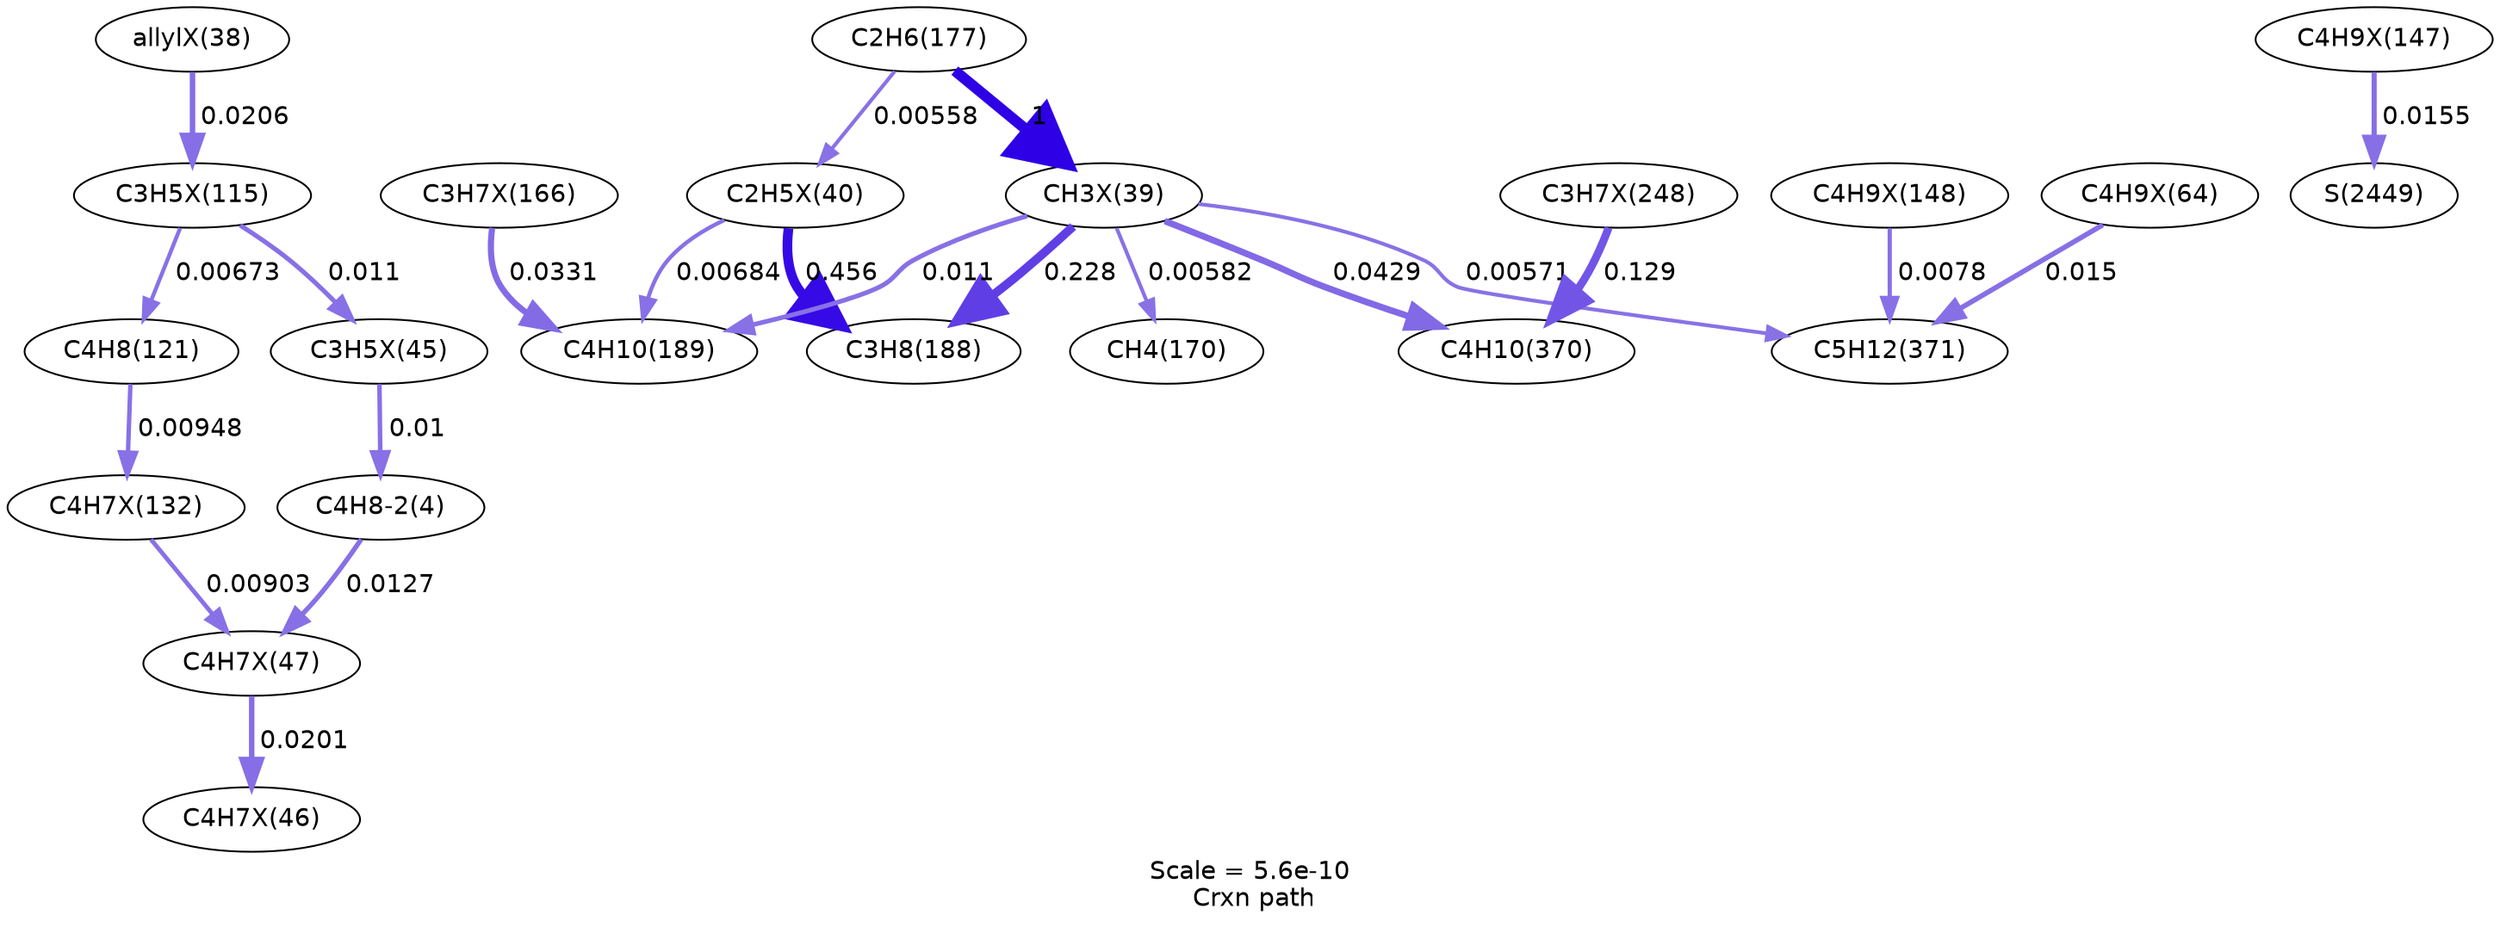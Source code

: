digraph reaction_paths {
center=1;
s145 -> s11[fontname="Helvetica", style="setlinewidth(2.22)", arrowsize=1.11, color="0.7, 0.507, 0.9"
, label=" 0.00673"];
s11 -> s147[fontname="Helvetica", style="setlinewidth(2.48)", arrowsize=1.24, color="0.7, 0.509, 0.9"
, label=" 0.00948"];
s16 -> s131[fontname="Helvetica", style="setlinewidth(2.08)", arrowsize=1.04, color="0.7, 0.506, 0.9"
, label=" 0.00558"];
s131 -> s19[fontname="Helvetica", style="setlinewidth(5.41)", arrowsize=2.7, color="0.7, 0.956, 0.9"
, label=" 0.456"];
s131 -> s20[fontname="Helvetica", style="setlinewidth(2.24)", arrowsize=1.12, color="0.7, 0.507, 0.9"
, label=" 0.00684"];
s16 -> s130[fontname="Helvetica", style="setlinewidth(6)", arrowsize=3, color="0.7, 1.5, 0.9"
, label=" 1"];
s130 -> s12[fontname="Helvetica", style="setlinewidth(2.11)", arrowsize=1.06, color="0.7, 0.506, 0.9"
, label=" 0.00582"];
s130 -> s19[fontname="Helvetica", style="setlinewidth(4.88)", arrowsize=2.44, color="0.7, 0.728, 0.9"
, label=" 0.228"];
s130 -> s26[fontname="Helvetica", style="setlinewidth(3.62)", arrowsize=1.81, color="0.7, 0.543, 0.9"
, label=" 0.0429"];
s130 -> s20[fontname="Helvetica", style="setlinewidth(2.6)", arrowsize=1.3, color="0.7, 0.511, 0.9"
, label=" 0.011"];
s130 -> s27[fontname="Helvetica", style="setlinewidth(2.1)", arrowsize=1.05, color="0.7, 0.506, 0.9"
, label=" 0.00571"];
s129 -> s145[fontname="Helvetica", style="setlinewidth(3.07)", arrowsize=1.53, color="0.7, 0.521, 0.9"
, label=" 0.0206"];
s145 -> s136[fontname="Helvetica", style="setlinewidth(2.59)", arrowsize=1.3, color="0.7, 0.511, 0.9"
, label=" 0.011"];
s136 -> s7[fontname="Helvetica", style="setlinewidth(2.52)", arrowsize=1.26, color="0.7, 0.51, 0.9"
, label=" 0.01"];
s7 -> s138[fontname="Helvetica", style="setlinewidth(2.7)", arrowsize=1.35, color="0.7, 0.513, 0.9"
, label=" 0.0127"];
s147 -> s138[fontname="Helvetica", style="setlinewidth(2.45)", arrowsize=1.22, color="0.7, 0.509, 0.9"
, label=" 0.00903"];
s138 -> s137[fontname="Helvetica", style="setlinewidth(3.05)", arrowsize=1.53, color="0.7, 0.52, 0.9"
, label=" 0.0201"];
s151 -> s20[fontname="Helvetica", style="setlinewidth(3.43)", arrowsize=1.71, color="0.7, 0.533, 0.9"
, label=" 0.0331"];
s162 -> s26[fontname="Helvetica", style="setlinewidth(4.45)", arrowsize=2.23, color="0.7, 0.629, 0.9"
, label=" 0.129"];
s139 -> s27[fontname="Helvetica", style="setlinewidth(2.83)", arrowsize=1.42, color="0.7, 0.515, 0.9"
, label=" 0.015"];
s149 -> s27[fontname="Helvetica", style="setlinewidth(2.34)", arrowsize=1.17, color="0.7, 0.508, 0.9"
, label=" 0.0078"];
s148 -> s64[fontname="Helvetica", style="setlinewidth(2.85)", arrowsize=1.43, color="0.7, 0.516, 0.9"
, label=" 0.0155"];
s7 [ fontname="Helvetica", label="C4H8-2(4)"];
s11 [ fontname="Helvetica", label="C4H8(121)"];
s12 [ fontname="Helvetica", label="CH4(170)"];
s16 [ fontname="Helvetica", label="C2H6(177)"];
s19 [ fontname="Helvetica", label="C3H8(188)"];
s20 [ fontname="Helvetica", label="C4H10(189)"];
s26 [ fontname="Helvetica", label="C4H10(370)"];
s27 [ fontname="Helvetica", label="C5H12(371)"];
s64 [ fontname="Helvetica", label="S(2449)"];
s129 [ fontname="Helvetica", label="allylX(38)"];
s130 [ fontname="Helvetica", label="CH3X(39)"];
s131 [ fontname="Helvetica", label="C2H5X(40)"];
s136 [ fontname="Helvetica", label="C3H5X(45)"];
s137 [ fontname="Helvetica", label="C4H7X(46)"];
s138 [ fontname="Helvetica", label="C4H7X(47)"];
s139 [ fontname="Helvetica", label="C4H9X(64)"];
s145 [ fontname="Helvetica", label="C3H5X(115)"];
s147 [ fontname="Helvetica", label="C4H7X(132)"];
s148 [ fontname="Helvetica", label="C4H9X(147)"];
s149 [ fontname="Helvetica", label="C4H9X(148)"];
s151 [ fontname="Helvetica", label="C3H7X(166)"];
s162 [ fontname="Helvetica", label="C3H7X(248)"];
 label = "Scale = 5.6e-10\l Crxn path";
 fontname = "Helvetica";
}
